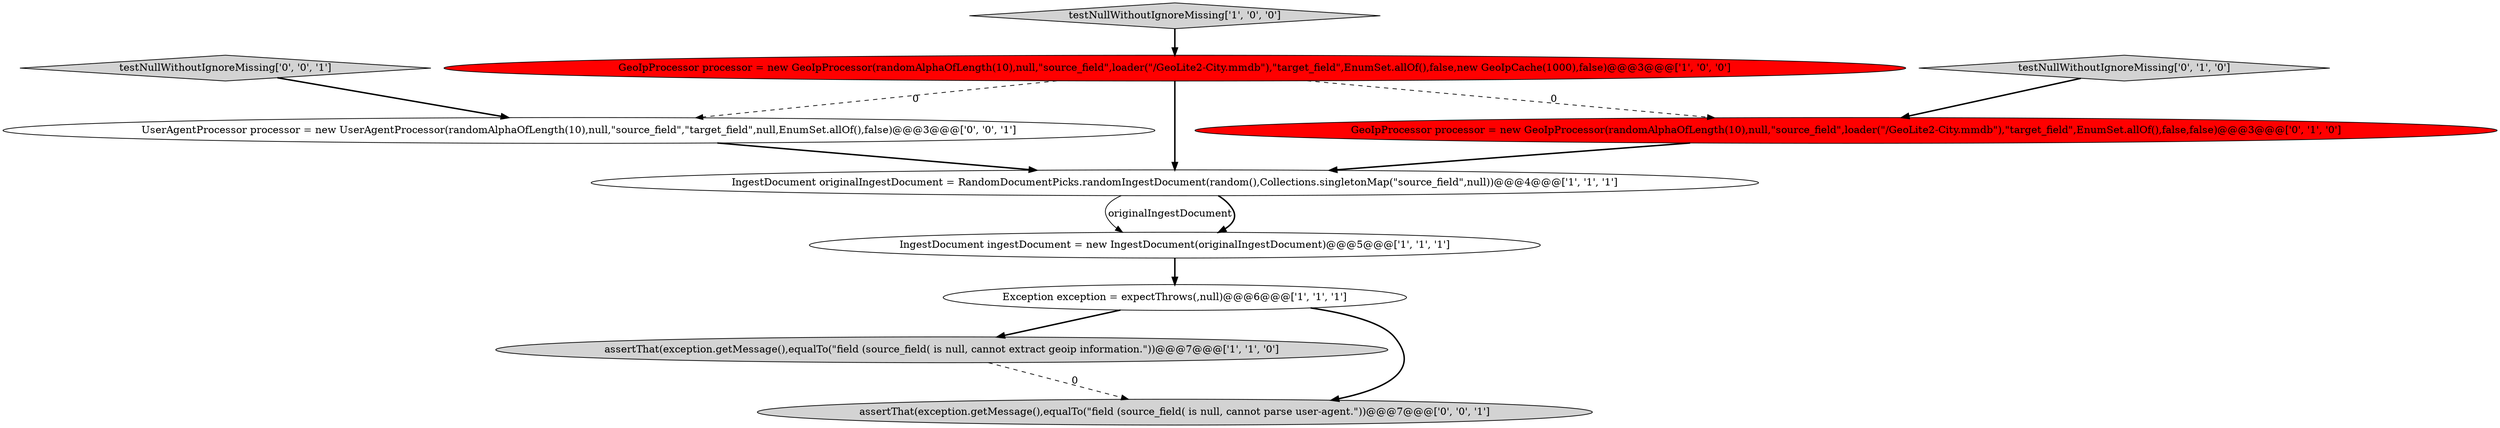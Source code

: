 digraph {
3 [style = filled, label = "Exception exception = expectThrows(,null)@@@6@@@['1', '1', '1']", fillcolor = white, shape = ellipse image = "AAA0AAABBB1BBB"];
5 [style = filled, label = "GeoIpProcessor processor = new GeoIpProcessor(randomAlphaOfLength(10),null,\"source_field\",loader(\"/GeoLite2-City.mmdb\"),\"target_field\",EnumSet.allOf(),false,new GeoIpCache(1000),false)@@@3@@@['1', '0', '0']", fillcolor = red, shape = ellipse image = "AAA1AAABBB1BBB"];
9 [style = filled, label = "UserAgentProcessor processor = new UserAgentProcessor(randomAlphaOfLength(10),null,\"source_field\",\"target_field\",null,EnumSet.allOf(),false)@@@3@@@['0', '0', '1']", fillcolor = white, shape = ellipse image = "AAA0AAABBB3BBB"];
7 [style = filled, label = "testNullWithoutIgnoreMissing['0', '1', '0']", fillcolor = lightgray, shape = diamond image = "AAA0AAABBB2BBB"];
6 [style = filled, label = "GeoIpProcessor processor = new GeoIpProcessor(randomAlphaOfLength(10),null,\"source_field\",loader(\"/GeoLite2-City.mmdb\"),\"target_field\",EnumSet.allOf(),false,false)@@@3@@@['0', '1', '0']", fillcolor = red, shape = ellipse image = "AAA1AAABBB2BBB"];
4 [style = filled, label = "assertThat(exception.getMessage(),equalTo(\"field (source_field( is null, cannot extract geoip information.\"))@@@7@@@['1', '1', '0']", fillcolor = lightgray, shape = ellipse image = "AAA0AAABBB1BBB"];
1 [style = filled, label = "testNullWithoutIgnoreMissing['1', '0', '0']", fillcolor = lightgray, shape = diamond image = "AAA0AAABBB1BBB"];
2 [style = filled, label = "IngestDocument ingestDocument = new IngestDocument(originalIngestDocument)@@@5@@@['1', '1', '1']", fillcolor = white, shape = ellipse image = "AAA0AAABBB1BBB"];
10 [style = filled, label = "testNullWithoutIgnoreMissing['0', '0', '1']", fillcolor = lightgray, shape = diamond image = "AAA0AAABBB3BBB"];
8 [style = filled, label = "assertThat(exception.getMessage(),equalTo(\"field (source_field( is null, cannot parse user-agent.\"))@@@7@@@['0', '0', '1']", fillcolor = lightgray, shape = ellipse image = "AAA0AAABBB3BBB"];
0 [style = filled, label = "IngestDocument originalIngestDocument = RandomDocumentPicks.randomIngestDocument(random(),Collections.singletonMap(\"source_field\",null))@@@4@@@['1', '1', '1']", fillcolor = white, shape = ellipse image = "AAA0AAABBB1BBB"];
1->5 [style = bold, label=""];
5->9 [style = dashed, label="0"];
10->9 [style = bold, label=""];
6->0 [style = bold, label=""];
7->6 [style = bold, label=""];
4->8 [style = dashed, label="0"];
0->2 [style = solid, label="originalIngestDocument"];
9->0 [style = bold, label=""];
5->6 [style = dashed, label="0"];
5->0 [style = bold, label=""];
3->4 [style = bold, label=""];
3->8 [style = bold, label=""];
2->3 [style = bold, label=""];
0->2 [style = bold, label=""];
}
